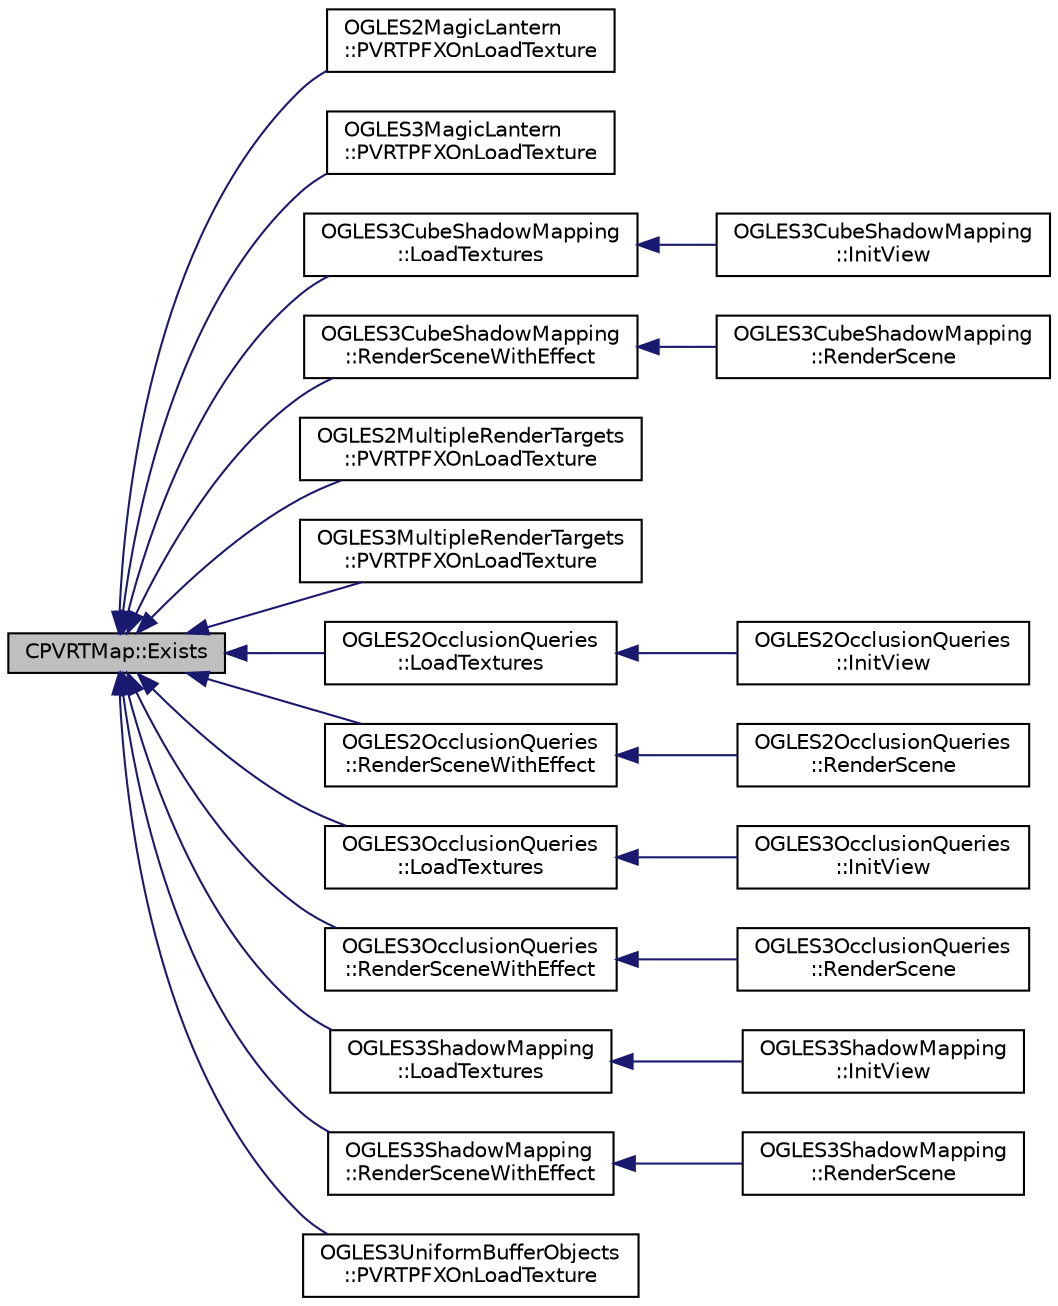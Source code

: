 digraph "CPVRTMap::Exists"
{
  edge [fontname="Helvetica",fontsize="10",labelfontname="Helvetica",labelfontsize="10"];
  node [fontname="Helvetica",fontsize="10",shape=record];
  rankdir="LR";
  Node1 [label="CPVRTMap::Exists",height=0.2,width=0.4,color="black", fillcolor="grey75", style="filled", fontcolor="black"];
  Node1 -> Node2 [dir="back",color="midnightblue",fontsize="10",style="solid",fontname="Helvetica"];
  Node2 [label="OGLES2MagicLantern\l::PVRTPFXOnLoadTexture",height=0.2,width=0.4,color="black", fillcolor="white", style="filled",URL="$class_o_g_l_e_s2_magic_lantern.html#a1acf935737794f6c7d6408aaa298d31b"];
  Node1 -> Node3 [dir="back",color="midnightblue",fontsize="10",style="solid",fontname="Helvetica"];
  Node3 [label="OGLES3MagicLantern\l::PVRTPFXOnLoadTexture",height=0.2,width=0.4,color="black", fillcolor="white", style="filled",URL="$class_o_g_l_e_s3_magic_lantern.html#a04772e79a905e4d11c59f3d69171097c"];
  Node1 -> Node4 [dir="back",color="midnightblue",fontsize="10",style="solid",fontname="Helvetica"];
  Node4 [label="OGLES3CubeShadowMapping\l::LoadTextures",height=0.2,width=0.4,color="black", fillcolor="white", style="filled",URL="$class_o_g_l_e_s3_cube_shadow_mapping.html#a7735d22a0a4be08964c81cf9680f1367"];
  Node4 -> Node5 [dir="back",color="midnightblue",fontsize="10",style="solid",fontname="Helvetica"];
  Node5 [label="OGLES3CubeShadowMapping\l::InitView",height=0.2,width=0.4,color="black", fillcolor="white", style="filled",URL="$class_o_g_l_e_s3_cube_shadow_mapping.html#a9d85a23ec2a75cc219a972e4e61b9bac"];
  Node1 -> Node6 [dir="back",color="midnightblue",fontsize="10",style="solid",fontname="Helvetica"];
  Node6 [label="OGLES3CubeShadowMapping\l::RenderSceneWithEffect",height=0.2,width=0.4,color="black", fillcolor="white", style="filled",URL="$class_o_g_l_e_s3_cube_shadow_mapping.html#a73663c9008ff01f8852905b5ac0ea711"];
  Node6 -> Node7 [dir="back",color="midnightblue",fontsize="10",style="solid",fontname="Helvetica"];
  Node7 [label="OGLES3CubeShadowMapping\l::RenderScene",height=0.2,width=0.4,color="black", fillcolor="white", style="filled",URL="$class_o_g_l_e_s3_cube_shadow_mapping.html#a50a81ba795876d9992655ac6f02019d6"];
  Node1 -> Node8 [dir="back",color="midnightblue",fontsize="10",style="solid",fontname="Helvetica"];
  Node8 [label="OGLES2MultipleRenderTargets\l::PVRTPFXOnLoadTexture",height=0.2,width=0.4,color="black", fillcolor="white", style="filled",URL="$class_o_g_l_e_s2_multiple_render_targets.html#a31e0cbbd733ee66cff38b85bb6455f84"];
  Node1 -> Node9 [dir="back",color="midnightblue",fontsize="10",style="solid",fontname="Helvetica"];
  Node9 [label="OGLES3MultipleRenderTargets\l::PVRTPFXOnLoadTexture",height=0.2,width=0.4,color="black", fillcolor="white", style="filled",URL="$class_o_g_l_e_s3_multiple_render_targets.html#ac0b0f129337c632dd3eaa2c92f4d8e81"];
  Node1 -> Node10 [dir="back",color="midnightblue",fontsize="10",style="solid",fontname="Helvetica"];
  Node10 [label="OGLES2OcclusionQueries\l::LoadTextures",height=0.2,width=0.4,color="black", fillcolor="white", style="filled",URL="$class_o_g_l_e_s2_occlusion_queries.html#adb8892fd76d90da64291cef73f45ab13"];
  Node10 -> Node11 [dir="back",color="midnightblue",fontsize="10",style="solid",fontname="Helvetica"];
  Node11 [label="OGLES2OcclusionQueries\l::InitView",height=0.2,width=0.4,color="black", fillcolor="white", style="filled",URL="$class_o_g_l_e_s2_occlusion_queries.html#a886c285f3cba8d44b4d8d13e6ee4873d"];
  Node1 -> Node12 [dir="back",color="midnightblue",fontsize="10",style="solid",fontname="Helvetica"];
  Node12 [label="OGLES2OcclusionQueries\l::RenderSceneWithEffect",height=0.2,width=0.4,color="black", fillcolor="white", style="filled",URL="$class_o_g_l_e_s2_occlusion_queries.html#a07366f5e718deb30e905db48205fecde"];
  Node12 -> Node13 [dir="back",color="midnightblue",fontsize="10",style="solid",fontname="Helvetica"];
  Node13 [label="OGLES2OcclusionQueries\l::RenderScene",height=0.2,width=0.4,color="black", fillcolor="white", style="filled",URL="$class_o_g_l_e_s2_occlusion_queries.html#abf4f321ccdc3cac3e81ee2124d2e1999"];
  Node1 -> Node14 [dir="back",color="midnightblue",fontsize="10",style="solid",fontname="Helvetica"];
  Node14 [label="OGLES3OcclusionQueries\l::LoadTextures",height=0.2,width=0.4,color="black", fillcolor="white", style="filled",URL="$class_o_g_l_e_s3_occlusion_queries.html#a4c814e0c8fc7c440ca0fecf80ed1bea4"];
  Node14 -> Node15 [dir="back",color="midnightblue",fontsize="10",style="solid",fontname="Helvetica"];
  Node15 [label="OGLES3OcclusionQueries\l::InitView",height=0.2,width=0.4,color="black", fillcolor="white", style="filled",URL="$class_o_g_l_e_s3_occlusion_queries.html#aeb16433361edf41b75b004f68799793d"];
  Node1 -> Node16 [dir="back",color="midnightblue",fontsize="10",style="solid",fontname="Helvetica"];
  Node16 [label="OGLES3OcclusionQueries\l::RenderSceneWithEffect",height=0.2,width=0.4,color="black", fillcolor="white", style="filled",URL="$class_o_g_l_e_s3_occlusion_queries.html#afbfc87546cdefacc99aad97ca6f4c249"];
  Node16 -> Node17 [dir="back",color="midnightblue",fontsize="10",style="solid",fontname="Helvetica"];
  Node17 [label="OGLES3OcclusionQueries\l::RenderScene",height=0.2,width=0.4,color="black", fillcolor="white", style="filled",URL="$class_o_g_l_e_s3_occlusion_queries.html#a16db67461f05eaa19f819e24132f74ee"];
  Node1 -> Node18 [dir="back",color="midnightblue",fontsize="10",style="solid",fontname="Helvetica"];
  Node18 [label="OGLES3ShadowMapping\l::LoadTextures",height=0.2,width=0.4,color="black", fillcolor="white", style="filled",URL="$class_o_g_l_e_s3_shadow_mapping.html#a917e76f4c9aff223d1a6f344143158b9"];
  Node18 -> Node19 [dir="back",color="midnightblue",fontsize="10",style="solid",fontname="Helvetica"];
  Node19 [label="OGLES3ShadowMapping\l::InitView",height=0.2,width=0.4,color="black", fillcolor="white", style="filled",URL="$class_o_g_l_e_s3_shadow_mapping.html#ae273de8d96a18000cc4b9a893e51513e"];
  Node1 -> Node20 [dir="back",color="midnightblue",fontsize="10",style="solid",fontname="Helvetica"];
  Node20 [label="OGLES3ShadowMapping\l::RenderSceneWithEffect",height=0.2,width=0.4,color="black", fillcolor="white", style="filled",URL="$class_o_g_l_e_s3_shadow_mapping.html#abb24f311b548b2a4b9b650991acb82c6"];
  Node20 -> Node21 [dir="back",color="midnightblue",fontsize="10",style="solid",fontname="Helvetica"];
  Node21 [label="OGLES3ShadowMapping\l::RenderScene",height=0.2,width=0.4,color="black", fillcolor="white", style="filled",URL="$class_o_g_l_e_s3_shadow_mapping.html#a0cca6c2a4d469cbfd52598f79a0f5992"];
  Node1 -> Node22 [dir="back",color="midnightblue",fontsize="10",style="solid",fontname="Helvetica"];
  Node22 [label="OGLES3UniformBufferObjects\l::PVRTPFXOnLoadTexture",height=0.2,width=0.4,color="black", fillcolor="white", style="filled",URL="$class_o_g_l_e_s3_uniform_buffer_objects.html#a1e67140c3d440ca1ebe87e9a47697f05"];
}
